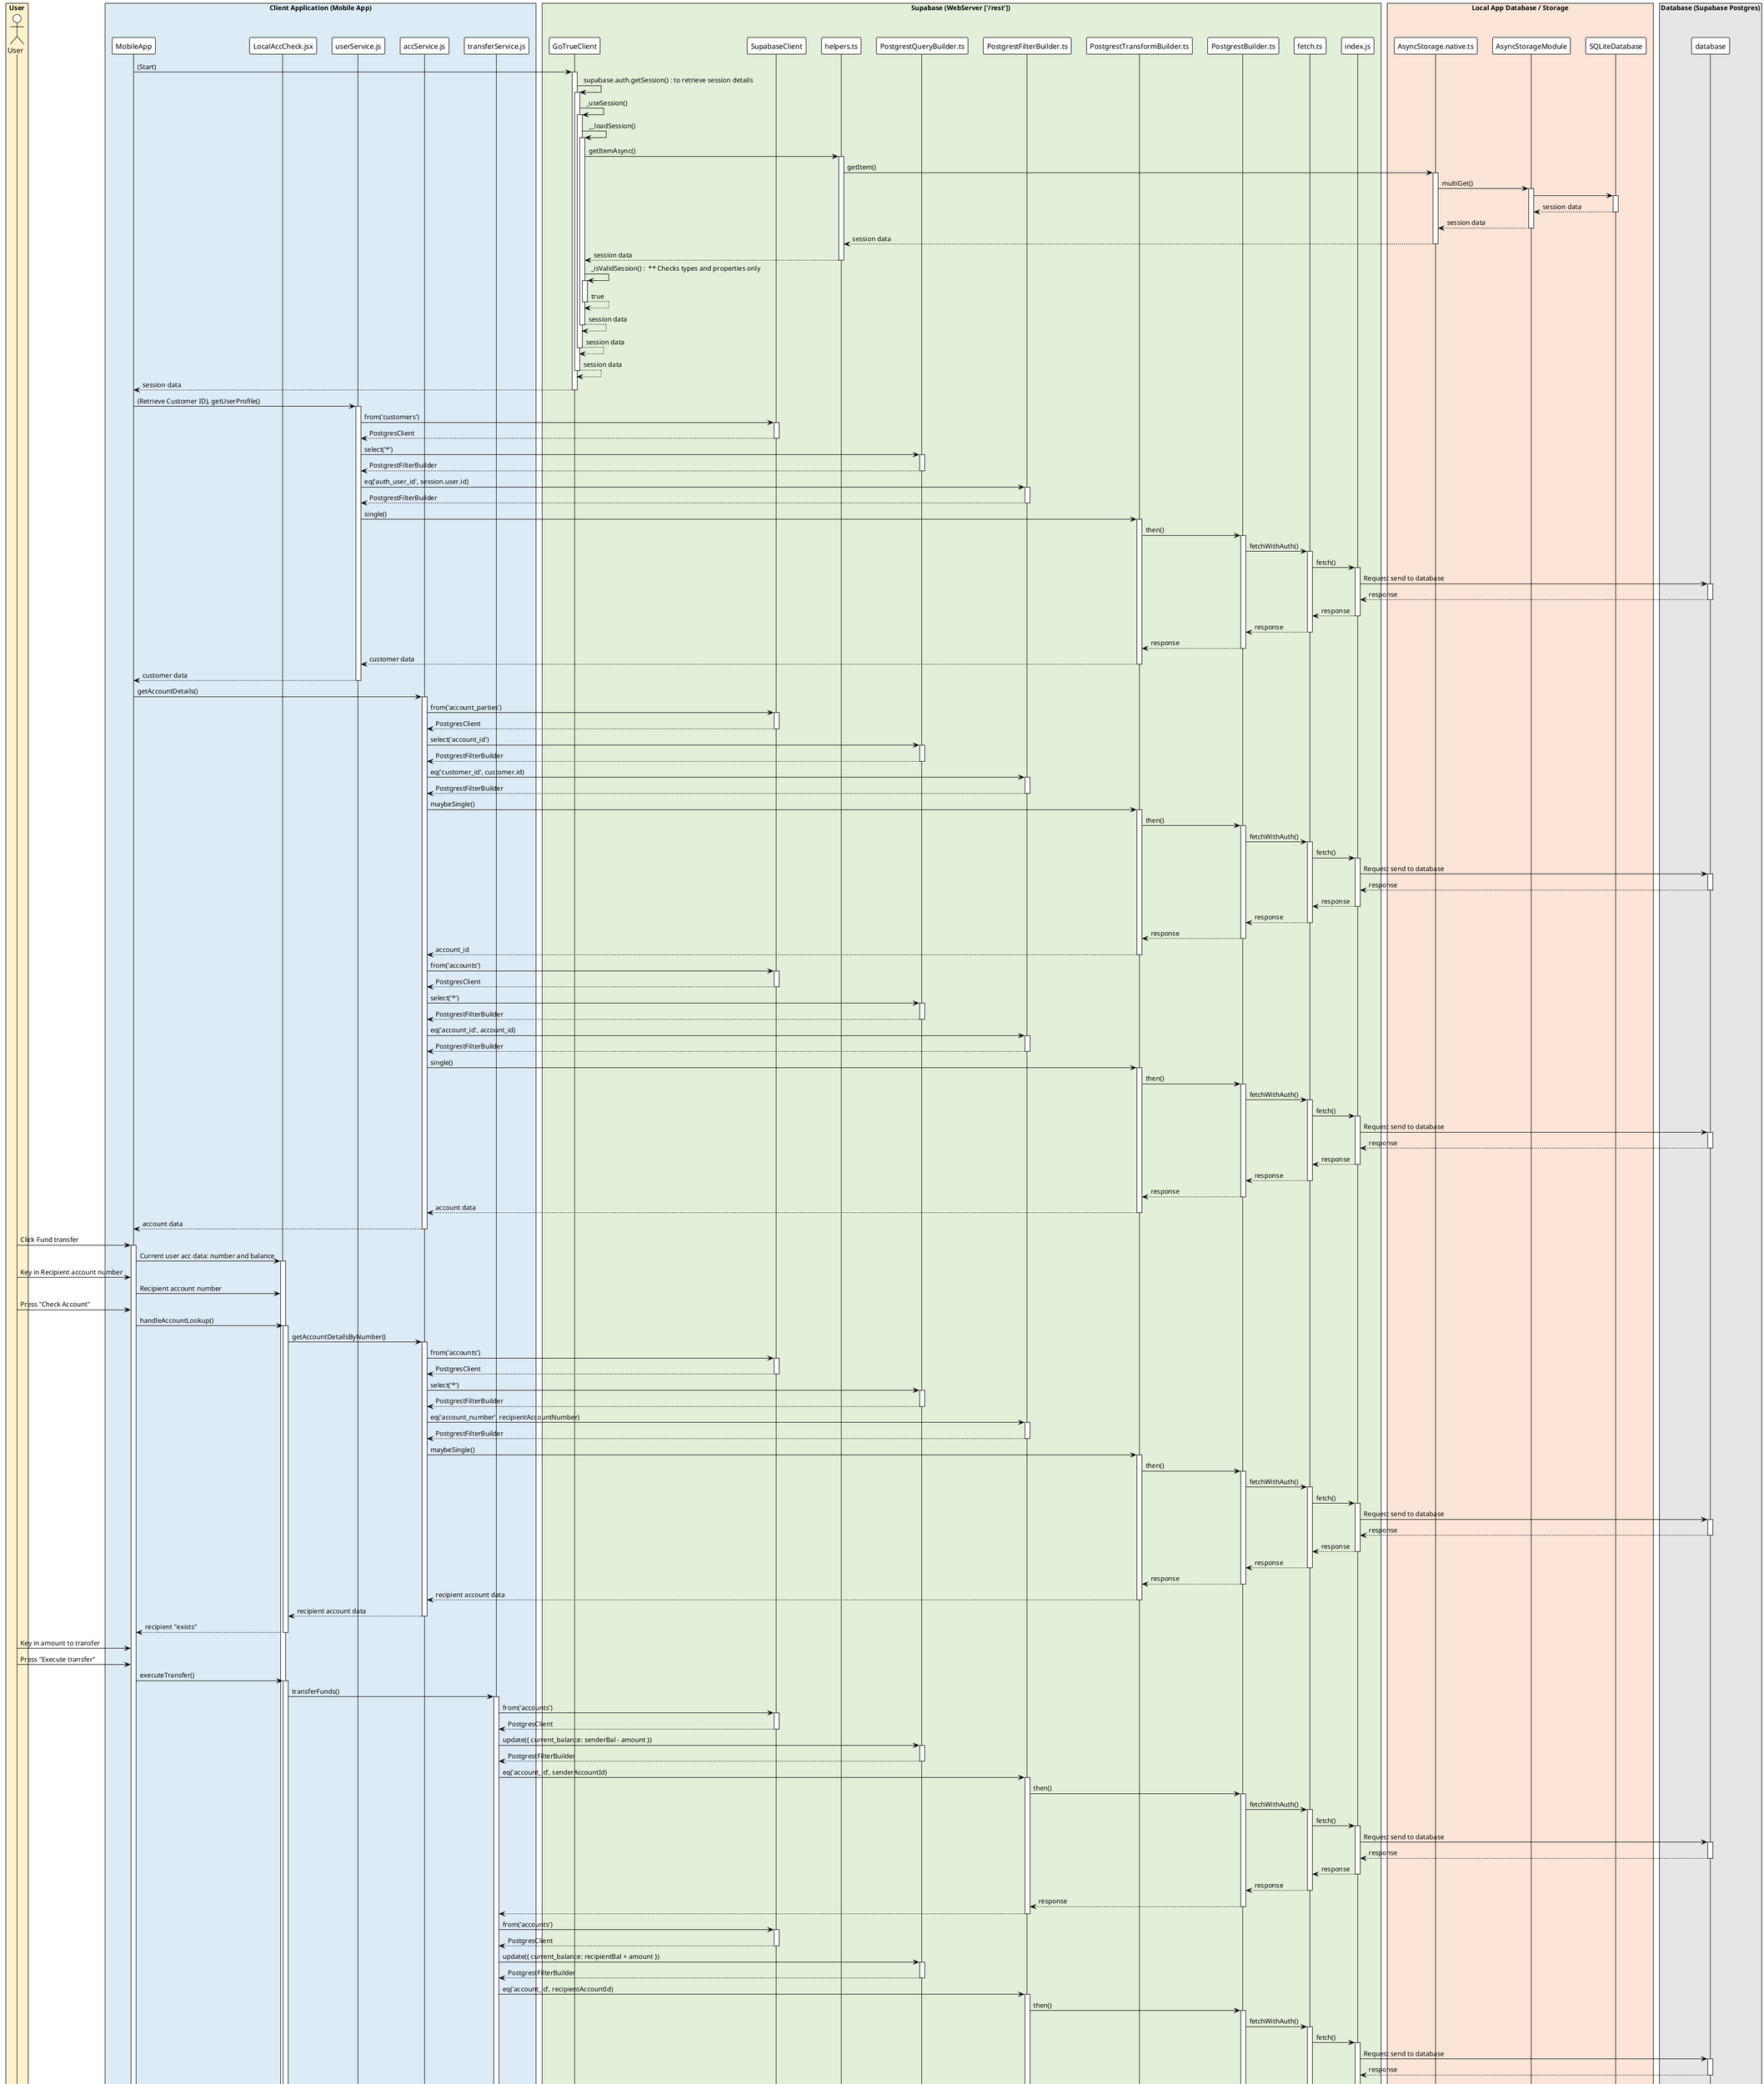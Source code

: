 @startuml TransferProcess
!theme plain

' External Actor
box "User" #FFF2CC
  actor User
end box

' Client-Side (Mobile App Layer)
box "Client Application (Mobile App)" #DDEBF7
  participant MobileApp
  participant LocalAccCheck.jsx
  participant userService.js
  participant accService.js
  participant transferService.js
end box


' Supabase SDK + API
box "Supabase (WebServer ['/rest']) " #E2F0D9
  participant GoTrueClient
  participant SupabaseClient
  participant helpers.ts
  participant PostgrestQueryBuilder.ts
  participant PostgrestFilterBuilder.ts
  participant PostgrestTransformBuilder.ts
  participant PostgrestBuilder.ts
  participant fetch.ts
  participant index.js
end box


' Client Local Storage
box "Local App Database / Storage" #FCE4D6
  participant AsyncStorage.native.ts
  participant AsyncStorageModule
  participant SQLiteDatabase
end box


' Database Layer
box "Database (Supabase Postgres)" #E7E6E6
  participant database
end box


' participant MobileApp
' participant GoTrueClient
' participant SupabaseClient

MobileApp -> GoTrueClient : (Start)
activate GoTrueClient
GoTrueClient -> GoTrueClient : supabase.auth.getSession() : to retrieve session details
activate GoTrueClient

GoTrueClient -> GoTrueClient : _useSession()
activate GoTrueClient
GoTrueClient -> GoTrueClient : __loadSession()
activate GoTrueClient

' participant helpers.ts

GoTrueClient -> helpers.ts : getItemAsync()
activate helpers.ts
helpers.ts -> AsyncStorage.native.ts : getItem()
activate AsyncStorage.native.ts
AsyncStorage.native.ts -> AsyncStorageModule : multiGet()
activate AsyncStorageModule

' participant SQLiteDatabase
AsyncStorageModule -> SQLiteDatabase
activate SQLiteDatabase
return session data
return session data
return session data
return session data

GoTrueClient -> GoTrueClient : _isValidSession() :  ** Checks types and properties only
activate GoTrueClient
return true
return session data

return session data
return session data

return session data

' Current Session details retrieved

' participant userService.js
' participant accService.js
' participant transferService.js

MobileApp -> userService.js : (Retrieve Customer ID), getUserProfile()
activate userService.js
userService.js -> SupabaseClient : from('customers')
activate SupabaseClient
return PostgresClient
userService.js -> PostgrestQueryBuilder.ts : select('*')
activate PostgrestQueryBuilder.ts
return PostgrestFilterBuilder
userService.js -> PostgrestFilterBuilder.ts : eq('auth_user_id', session.user.id)
activate PostgrestFilterBuilder.ts
return PostgrestFilterBuilder
userService.js -> PostgrestTransformBuilder.ts : single()
activate PostgrestTransformBuilder.ts

' I need to build on this more down to the last call in supabase
PostgrestTransformBuilder.ts -> PostgrestBuilder.ts : then()
activate PostgrestBuilder.ts

PostgrestBuilder.ts -> fetch.ts : fetchWithAuth()
activate fetch.ts
fetch.ts -> index.js : fetch()
activate index.js

index.js -> database : Request send to database
activate database
return response

return response
return response
return response

return customer data

return customer data

' Current Customer data retrieved

MobileApp -> accService.js : getAccountDetails()
activate accService.js
accService.js -> SupabaseClient : from('account_parties')
activate SupabaseClient
return PostgresClient
accService.js -> PostgrestQueryBuilder.ts : select('account_id')
activate PostgrestQueryBuilder.ts
return PostgrestFilterBuilder
accService.js -> PostgrestFilterBuilder.ts : eq('customer_id', customer.id)
activate PostgrestFilterBuilder.ts
return PostgrestFilterBuilder
accService.js -> PostgrestTransformBuilder.ts : maybeSingle()
activate PostgrestTransformBuilder.ts

' Add in more calls downwards for supabase
PostgrestTransformBuilder.ts -> PostgrestBuilder.ts : then()
activate PostgrestBuilder.ts
PostgrestBuilder.ts -> fetch.ts : fetchWithAuth()
activate fetch.ts
fetch.ts -> index.js : fetch()
activate index.js
index.js -> database : Request send to database
activate database
return response
return response
return response
return response
return account_id

' return current user account_id,  Note: this shouldnt return for graph sake, even though account_id is returned to mobileApp

' Fetched account id linked to current customer

accService.js -> SupabaseClient : from('accounts')
activate SupabaseClient
return PostgresClient
accService.js -> PostgrestQueryBuilder.ts : select('*')
activate PostgrestQueryBuilder.ts
return PostgrestFilterBuilder
accService.js -> PostgrestFilterBuilder.ts : eq('account_id', account_id)
activate PostgrestFilterBuilder.ts
return PostgrestFilterBuilder
accService.js -> PostgrestTransformBuilder.ts : single()
activate PostgrestTransformBuilder.ts

' Add in here more calls downwards for supabase
PostgrestTransformBuilder.ts -> PostgrestBuilder.ts : then()
activate PostgrestBuilder.ts
PostgrestBuilder.ts -> fetch.ts : fetchWithAuth()
activate fetch.ts
fetch.ts -> index.js : fetch()
activate index.js
index.js -> database : Request send to database
activate database
return response
return response
return response
return response

return account data

return account data

' Fetched current user account data details

User -> MobileApp : Click Fund transfer
activate MobileApp
MobileApp -> LocalAccCheck.jsx : Current user acc data: number and balance
' the current user acc number and balance is sent over to that page
activate LocalAccCheck.jsx
User -> MobileApp : Key in Recipient account number
MobileApp -> LocalAccCheck.jsx : Recipient account number
' intended recipient account number is sent over to that page
User -> MobileApp : Press "Check Account"

MobileApp -> LocalAccCheck.jsx : handleAccountLookup()
activate LocalAccCheck.jsx
LocalAccCheck.jsx -> accService.js : getAccountDetailsByNumber()
activate accService.js
accService.js -> SupabaseClient : from('accounts')
activate SupabaseClient
return PostgresClient
accService.js -> PostgrestQueryBuilder.ts : select('*')
activate PostgrestQueryBuilder.ts
return PostgrestFilterBuilder
accService.js -> PostgrestFilterBuilder.ts : eq('account_number', recipientAccountNumber)
activate PostgrestFilterBuilder.ts
return PostgrestFilterBuilder
accService.js -> PostgrestTransformBuilder.ts : maybeSingle()
activate PostgrestTransformBuilder.ts

' Add in here more calls downwards for supabase
PostgrestTransformBuilder.ts -> PostgrestBuilder.ts : then()
activate PostgrestBuilder.ts
PostgrestBuilder.ts -> fetch.ts : fetchWithAuth()
activate fetch.ts
fetch.ts -> index.js : fetch()
activate index.js
index.js -> database : Request send to database
activate database
return response
return response
return response
return response

return recipient account data

return recipient account data
return recipient "exists"

' Concluded check that valid recipient account exist, UI to key transfer amount will be shown

User -> MobileApp : Key in amount to transfer
User -> MobileApp : Press "Execute transfer"
MobileApp -> LocalAccCheck.jsx : executeTransfer()
activate LocalAccCheck.jsx

LocalAccCheck.jsx -> transferService.js : transferFunds()
activate transferService.js

' Didnt include checks

transferService.js -> SupabaseClient : from('accounts')
activate SupabaseClient
return PostgresClient
transferService.js -> PostgrestQueryBuilder.ts : update({ current_balance: senderBal - amount })
activate PostgrestQueryBuilder.ts
return PostgrestFilterBuilder
transferService.js -> PostgrestFilterBuilder.ts : eq('account_id', senderAccountId)
activate PostgrestFilterBuilder.ts

' Need to add in more calls here
PostgrestFilterBuilder.ts -> PostgrestBuilder.ts : then()
activate PostgrestBuilder.ts
PostgrestBuilder.ts -> fetch.ts : fetchWithAuth()
activate fetch.ts
fetch.ts -> index.js : fetch()
activate index.js
index.js -> database : Request send to database
activate database
return response
return response
return response
return response


return

' updated sender account balance

transferService.js -> SupabaseClient : from('accounts')
activate SupabaseClient
return PostgresClient
transferService.js -> PostgrestQueryBuilder.ts : update({ current_balance: recipientBal + amount })
activate PostgrestQueryBuilder.ts
return PostgrestFilterBuilder
transferService.js -> PostgrestFilterBuilder.ts : eq('account_id', recipientAccountId)
activate PostgrestFilterBuilder.ts

' Need to add in more calls here
PostgrestFilterBuilder.ts -> PostgrestBuilder.ts : then()
activate PostgrestBuilder.ts
PostgrestBuilder.ts -> fetch.ts : fetchWithAuth()
activate fetch.ts
fetch.ts -> index.js : fetch()
activate index.js
index.js -> database : Request send to database
activate database
return response
return response
return response
return response

return

' updated recipent account balance

transferService.js -> SupabaseClient : from('transactions')
activate SupabaseClient
return PostgresClient
transferService.js -> PostgrestQueryBuilder.ts : insert({debitTransaction, creditTransaction})

note right of PostgrestQueryBuilder.ts
Debit Transaction Data:
{
  account_id: senderAccountId,
  booking_datetime: new Date().toISOString(),
  amount: amount,
  credit_debit: 'Debit',
  transaction_type: 'Transfer',
  description: 'Transfer to [recipient]',
  transaction_type: 'Online Transfer',
  status: 'Booked'
}
Credit Transaction Data:
{
    account_id: recipientAccountId,
    booking_datetime: new Date().toISOString(),
    amount: amount,
    credit_debit: 'Credit',
    transaction_type: 'Transfer',
    description: 'Transfer from [sender]',
    transaction_type: 'Online Transfer',
    status: 'Booked'
}
end note
activate PostgrestQueryBuilder.ts

' Add more calls downwards for supabase
PostgrestQueryBuilder.ts -> PostgrestBuilder.ts : then()
activate PostgrestBuilder.ts
PostgrestBuilder.ts -> fetch.ts : fetchWithAuth()
activate fetch.ts
fetch.ts -> index.js : fetch()
activate index.js
index.js -> database : Request send to database
activate database
return response
return response
return response
return response

return

' updated transactions table


transferService.js -> SupabaseClient : from('balances')
activate SupabaseClient
return PostgresClient
transferService.js -> PostgrestQueryBuilder.ts : insert({balanceSender, balanceRecipient})
note right of PostgrestQueryBuilder.ts
Balance Sender Data:
{
    account_id: senderAccountId,
    balance_type: 'InterimAvailable',
    amount: senderBal - amount,
    credit_debit: 'Debit',
    reference_date: new Date().toISOString()
}
Balance Recipient Data:
{
    account_id: recipientAccountId,
    balance_type: 'InterimAvailable',
    amount: recipientBal + amount,
    credit_debit: 'Credit',
    reference_date: new Date().toISOString()
}
end note
activate PostgrestQueryBuilder.ts
' Add more calls downwards for supabase
PostgrestQueryBuilder.ts -> PostgrestBuilder.ts : then()
activate PostgrestBuilder.ts
PostgrestBuilder.ts -> fetch.ts : fetchWithAuth()
activate fetch.ts
fetch.ts -> index.js : fetch()
activate index.js
index.js -> database : Request send to database
activate database
return response
return response
return response
return response
return


return
return
return
return Fund Transfer Success